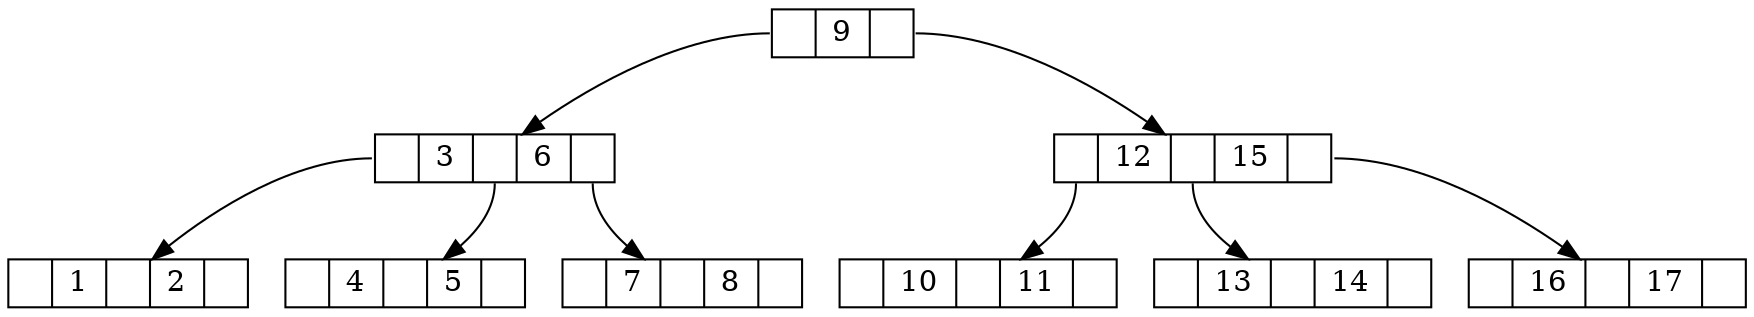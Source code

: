 digraph BTree {
  node [shape=record, height=.1];
  n475266352 [label="<p0> | 9 | <p1>"];
  n475266352:p0 -> n1355531311;
  n1355531311 [label="<p0> | 3 | <p1> | 6 | <p2>"];
  n1355531311:p0 -> n1967205423;
  n1967205423 [label="<p0> | 1 | <p1> | 2 | <p2>"];
  n1355531311:p1 -> n42121758;
  n42121758 [label="<p0> | 4 | <p1> | 5 | <p2>"];
  n1355531311:p2 -> n20671747;
  n20671747 [label="<p0> | 7 | <p1> | 8 | <p2>"];
  n475266352:p1 -> n257895351;
  n257895351 [label="<p0> | 12 | <p1> | 15 | <p2>"];
  n257895351:p0 -> n1929600551;
  n1929600551 [label="<p0> | 10 | <p1> | 11 | <p2>"];
  n257895351:p1 -> n1690716179;
  n1690716179 [label="<p0> | 13 | <p1> | 14 | <p2>"];
  n257895351:p2 -> n1053782781;
  n1053782781 [label="<p0> | 16 | <p1> | 17 | <p2>"];
}
